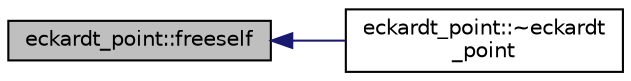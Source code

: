 digraph "eckardt_point::freeself"
{
  edge [fontname="Helvetica",fontsize="10",labelfontname="Helvetica",labelfontsize="10"];
  node [fontname="Helvetica",fontsize="10",shape=record];
  rankdir="LR";
  Node9 [label="eckardt_point::freeself",height=0.2,width=0.4,color="black", fillcolor="grey75", style="filled", fontcolor="black"];
  Node9 -> Node10 [dir="back",color="midnightblue",fontsize="10",style="solid",fontname="Helvetica"];
  Node10 [label="eckardt_point::~eckardt\l_point",height=0.2,width=0.4,color="black", fillcolor="white", style="filled",URL="$d6/d2e/classeckardt__point.html#a39d3361bd34251e51858dca913da44a1"];
}
